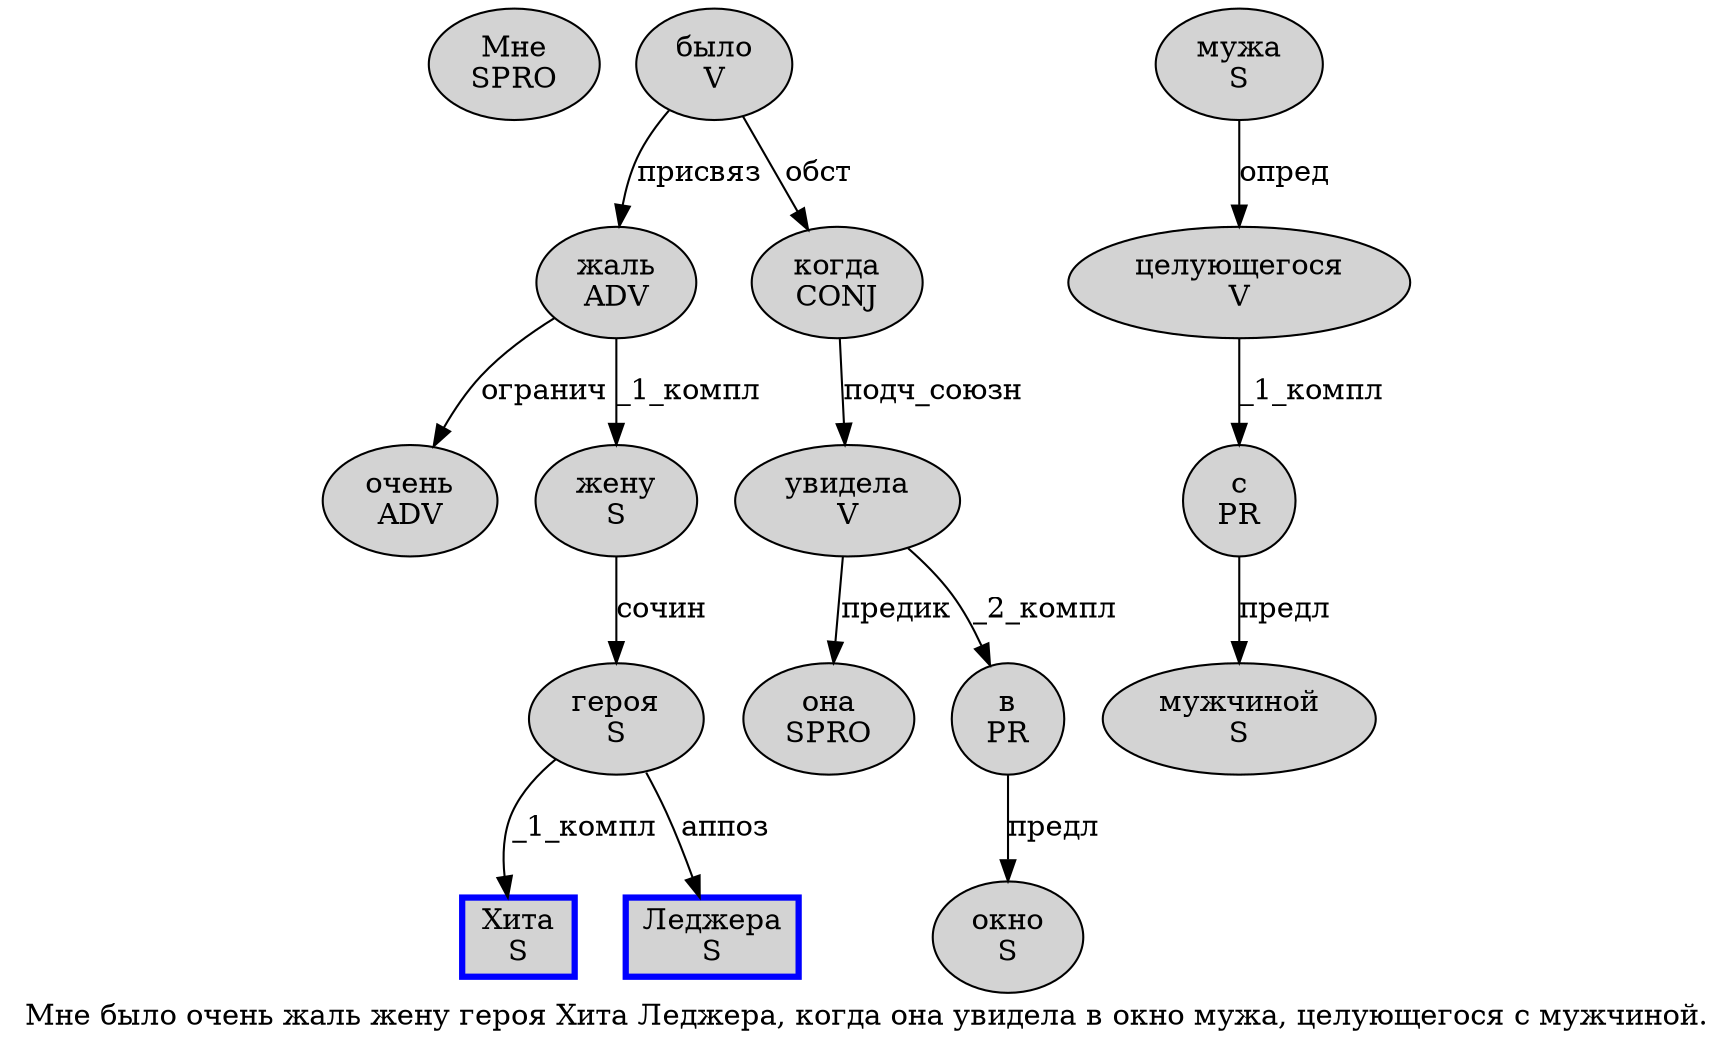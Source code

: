digraph SENTENCE_2986 {
	graph [label="Мне было очень жаль жену героя Хита Леджера, когда она увидела в окно мужа, целующегося с мужчиной."]
	node [style=filled]
		0 [label="Мне
SPRO" color="" fillcolor=lightgray penwidth=1 shape=ellipse]
		1 [label="было
V" color="" fillcolor=lightgray penwidth=1 shape=ellipse]
		2 [label="очень
ADV" color="" fillcolor=lightgray penwidth=1 shape=ellipse]
		3 [label="жаль
ADV" color="" fillcolor=lightgray penwidth=1 shape=ellipse]
		4 [label="жену
S" color="" fillcolor=lightgray penwidth=1 shape=ellipse]
		5 [label="героя
S" color="" fillcolor=lightgray penwidth=1 shape=ellipse]
		6 [label="Хита
S" color=blue fillcolor=lightgray penwidth=3 shape=box]
		7 [label="Леджера
S" color=blue fillcolor=lightgray penwidth=3 shape=box]
		9 [label="когда
CONJ" color="" fillcolor=lightgray penwidth=1 shape=ellipse]
		10 [label="она
SPRO" color="" fillcolor=lightgray penwidth=1 shape=ellipse]
		11 [label="увидела
V" color="" fillcolor=lightgray penwidth=1 shape=ellipse]
		12 [label="в
PR" color="" fillcolor=lightgray penwidth=1 shape=ellipse]
		13 [label="окно
S" color="" fillcolor=lightgray penwidth=1 shape=ellipse]
		14 [label="мужа
S" color="" fillcolor=lightgray penwidth=1 shape=ellipse]
		16 [label="целующегося
V" color="" fillcolor=lightgray penwidth=1 shape=ellipse]
		17 [label="с
PR" color="" fillcolor=lightgray penwidth=1 shape=ellipse]
		18 [label="мужчиной
S" color="" fillcolor=lightgray penwidth=1 shape=ellipse]
			4 -> 5 [label="сочин"]
			3 -> 2 [label="огранич"]
			3 -> 4 [label="_1_компл"]
			1 -> 3 [label="присвяз"]
			1 -> 9 [label="обст"]
			5 -> 6 [label="_1_компл"]
			5 -> 7 [label="аппоз"]
			14 -> 16 [label="опред"]
			11 -> 10 [label="предик"]
			11 -> 12 [label="_2_компл"]
			17 -> 18 [label="предл"]
			16 -> 17 [label="_1_компл"]
			9 -> 11 [label="подч_союзн"]
			12 -> 13 [label="предл"]
}
